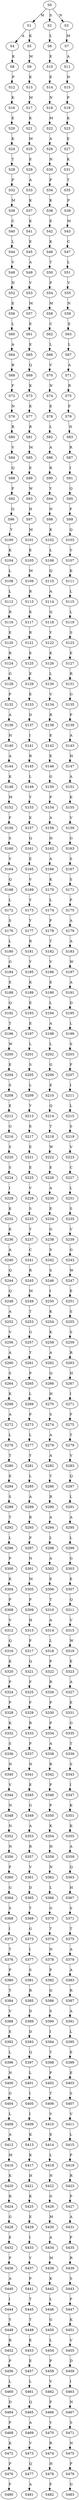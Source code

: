 strict digraph  {
	S0 -> S1 [ label = M ];
	S0 -> S2 [ label = S ];
	S0 -> S3 [ label = N ];
	S1 -> S4 [ label = A ];
	S1 -> S5 [ label = K ];
	S2 -> S6 [ label = L ];
	S3 -> S7 [ label = M ];
	S4 -> S8 [ label = K ];
	S5 -> S9 [ label = M ];
	S6 -> S10 [ label = E ];
	S7 -> S11 [ label = A ];
	S8 -> S12 [ label = P ];
	S9 -> S13 [ label = K ];
	S10 -> S14 [ label = E ];
	S11 -> S15 [ label = N ];
	S12 -> S16 [ label = K ];
	S13 -> S17 [ label = M ];
	S14 -> S18 [ label = N ];
	S15 -> S19 [ label = P ];
	S16 -> S20 [ label = E ];
	S17 -> S21 [ label = K ];
	S18 -> S22 [ label = M ];
	S19 -> S23 [ label = K ];
	S20 -> S24 [ label = K ];
	S21 -> S25 [ label = M ];
	S22 -> S26 [ label = A ];
	S23 -> S27 [ label = E ];
	S24 -> S28 [ label = T ];
	S25 -> S29 [ label = E ];
	S26 -> S30 [ label = N ];
	S27 -> S31 [ label = K ];
	S28 -> S32 [ label = P ];
	S29 -> S33 [ label = A ];
	S30 -> S34 [ label = P ];
	S31 -> S35 [ label = T ];
	S32 -> S36 [ label = M ];
	S33 -> S37 [ label = K ];
	S34 -> S38 [ label = K ];
	S35 -> S39 [ label = P ];
	S36 -> S40 [ label = C ];
	S37 -> S41 [ label = K ];
	S38 -> S42 [ label = E ];
	S39 -> S43 [ label = M ];
	S40 -> S44 [ label = L ];
	S41 -> S45 [ label = E ];
	S42 -> S46 [ label = K ];
	S43 -> S47 [ label = C ];
	S44 -> S48 [ label = V ];
	S45 -> S49 [ label = A ];
	S46 -> S50 [ label = T ];
	S47 -> S51 [ label = L ];
	S48 -> S52 [ label = N ];
	S49 -> S53 [ label = V ];
	S50 -> S54 [ label = P ];
	S51 -> S55 [ label = V ];
	S52 -> S56 [ label = E ];
	S53 -> S57 [ label = M ];
	S54 -> S58 [ label = M ];
	S55 -> S59 [ label = N ];
	S56 -> S60 [ label = L ];
	S57 -> S61 [ label = E ];
	S58 -> S62 [ label = C ];
	S59 -> S63 [ label = E ];
	S60 -> S64 [ label = A ];
	S61 -> S65 [ label = E ];
	S62 -> S66 [ label = L ];
	S63 -> S67 [ label = L ];
	S64 -> S68 [ label = R ];
	S65 -> S69 [ label = Q ];
	S66 -> S70 [ label = V ];
	S67 -> S71 [ label = A ];
	S68 -> S72 [ label = F ];
	S69 -> S73 [ label = K ];
	S70 -> S74 [ label = N ];
	S71 -> S75 [ label = R ];
	S72 -> S76 [ label = N ];
	S73 -> S77 [ label = K ];
	S74 -> S78 [ label = E ];
	S75 -> S79 [ label = F ];
	S76 -> S80 [ label = R ];
	S77 -> S81 [ label = R ];
	S78 -> S82 [ label = L ];
	S79 -> S83 [ label = N ];
	S80 -> S84 [ label = V ];
	S81 -> S85 [ label = M ];
	S82 -> S86 [ label = A ];
	S83 -> S87 [ label = R ];
	S84 -> S88 [ label = Q ];
	S85 -> S89 [ label = E ];
	S86 -> S90 [ label = R ];
	S87 -> S91 [ label = I ];
	S88 -> S92 [ label = P ];
	S89 -> S93 [ label = W ];
	S90 -> S94 [ label = Y ];
	S91 -> S95 [ label = Q ];
	S92 -> S96 [ label = Q ];
	S93 -> S97 [ label = H ];
	S94 -> S98 [ label = N ];
	S95 -> S99 [ label = P ];
	S96 -> S100 [ label = Y ];
	S97 -> S101 [ label = M ];
	S98 -> S102 [ label = K ];
	S99 -> S103 [ label = Q ];
	S100 -> S104 [ label = K ];
	S101 -> S105 [ label = E ];
	S102 -> S106 [ label = L ];
	S103 -> S107 [ label = Y ];
	S104 -> S108 [ label = L ];
	S105 -> S109 [ label = M ];
	S106 -> S110 [ label = Q ];
	S107 -> S111 [ label = K ];
	S108 -> S112 [ label = L ];
	S109 -> S113 [ label = R ];
	S110 -> S114 [ label = A ];
	S111 -> S115 [ label = L ];
	S112 -> S116 [ label = R ];
	S113 -> S117 [ label = K ];
	S114 -> S118 [ label = Q ];
	S115 -> S119 [ label = L ];
	S116 -> S120 [ label = E ];
	S117 -> S121 [ label = R ];
	S118 -> S122 [ label = Y ];
	S119 -> S123 [ label = S ];
	S120 -> S124 [ label = R ];
	S121 -> S125 [ label = E ];
	S122 -> S126 [ label = K ];
	S123 -> S127 [ label = E ];
	S124 -> S128 [ label = G ];
	S125 -> S129 [ label = E ];
	S126 -> S130 [ label = L ];
	S127 -> S131 [ label = R ];
	S128 -> S132 [ label = P ];
	S129 -> S133 [ label = E ];
	S130 -> S134 [ label = V ];
	S131 -> S135 [ label = G ];
	S132 -> S136 [ label = A ];
	S133 -> S137 [ label = D ];
	S134 -> S138 [ label = R ];
	S135 -> S139 [ label = P ];
	S136 -> S140 [ label = H ];
	S137 -> S141 [ label = I ];
	S138 -> S142 [ label = E ];
	S139 -> S143 [ label = A ];
	S140 -> S144 [ label = A ];
	S141 -> S145 [ label = R ];
	S142 -> S146 [ label = E ];
	S143 -> S147 [ label = H ];
	S144 -> S148 [ label = K ];
	S145 -> S149 [ label = L ];
	S146 -> S150 [ label = G ];
	S147 -> S151 [ label = A ];
	S148 -> S152 [ label = M ];
	S149 -> S153 [ label = Y ];
	S150 -> S154 [ label = P ];
	S151 -> S155 [ label = K ];
	S152 -> S156 [ label = F ];
	S153 -> S157 [ label = E ];
	S154 -> S158 [ label = A ];
	S155 -> S159 [ label = V ];
	S156 -> S160 [ label = S ];
	S157 -> S161 [ label = Q ];
	S158 -> S162 [ label = H ];
	S159 -> S163 [ label = G ];
	S160 -> S164 [ label = V ];
	S161 -> S165 [ label = E ];
	S162 -> S166 [ label = A ];
	S163 -> S167 [ label = S ];
	S164 -> S168 [ label = Q ];
	S165 -> S169 [ label = V ];
	S166 -> S170 [ label = K ];
	S167 -> S171 [ label = S ];
	S168 -> S172 [ label = L ];
	S169 -> S173 [ label = Y ];
	S170 -> S174 [ label = L ];
	S171 -> S175 [ label = P ];
	S172 -> S176 [ label = S ];
	S173 -> S177 [ label = Y ];
	S174 -> S178 [ label = F ];
	S175 -> S179 [ label = A ];
	S176 -> S180 [ label = L ];
	S177 -> S181 [ label = R ];
	S178 -> S182 [ label = T ];
	S179 -> S183 [ label = A ];
	S180 -> S184 [ label = G ];
	S181 -> S185 [ label = Y ];
	S182 -> S186 [ label = V ];
	S183 -> S187 [ label = W ];
	S184 -> S188 [ label = E ];
	S185 -> S189 [ label = K ];
	S186 -> S190 [ label = E ];
	S187 -> S191 [ label = A ];
	S188 -> S192 [ label = Q ];
	S189 -> S193 [ label = E ];
	S190 -> S194 [ label = L ];
	S191 -> S195 [ label = D ];
	S192 -> S196 [ label = T ];
	S193 -> S197 [ label = E ];
	S194 -> S198 [ label = A ];
	S195 -> S199 [ label = L ];
	S196 -> S200 [ label = W ];
	S197 -> S201 [ label = L ];
	S198 -> S202 [ label = L ];
	S199 -> S203 [ label = S ];
	S200 -> S204 [ label = E ];
	S201 -> S205 [ label = S ];
	S202 -> S206 [ label = G ];
	S203 -> S207 [ label = F ];
	S204 -> S208 [ label = S ];
	S205 -> S209 [ label = L ];
	S206 -> S210 [ label = E ];
	S207 -> S211 [ label = I ];
	S208 -> S212 [ label = E ];
	S209 -> S213 [ label = Y ];
	S210 -> S214 [ label = Q ];
	S211 -> S215 [ label = L ];
	S212 -> S216 [ label = G ];
	S213 -> S217 [ label = E ];
	S214 -> S218 [ label = T ];
	S215 -> S219 [ label = S ];
	S216 -> S220 [ label = S ];
	S217 -> S221 [ label = E ];
	S218 -> S222 [ label = W ];
	S219 -> S223 [ label = V ];
	S220 -> S224 [ label = S ];
	S221 -> S225 [ label = E ];
	S222 -> S226 [ label = E ];
	S223 -> S227 [ label = C ];
	S224 -> S228 [ label = I ];
	S225 -> S229 [ label = V ];
	S226 -> S230 [ label = A ];
	S227 -> S231 [ label = L ];
	S228 -> S232 [ label = K ];
	S229 -> S233 [ label = S ];
	S230 -> S234 [ label = E ];
	S231 -> S235 [ label = S ];
	S232 -> S236 [ label = K ];
	S233 -> S237 [ label = Y ];
	S234 -> S238 [ label = G ];
	S235 -> S239 [ label = V ];
	S236 -> S240 [ label = A ];
	S237 -> S241 [ label = C ];
	S238 -> S242 [ label = S ];
	S239 -> S243 [ label = G ];
	S240 -> S244 [ label = Q ];
	S241 -> S245 [ label = R ];
	S242 -> S246 [ label = S ];
	S243 -> S247 [ label = W ];
	S244 -> S248 [ label = Q ];
	S245 -> S249 [ label = M ];
	S246 -> S250 [ label = I ];
	S247 -> S251 [ label = E ];
	S248 -> S252 [ label = A ];
	S249 -> S253 [ label = T ];
	S250 -> S254 [ label = K ];
	S251 -> S255 [ label = S ];
	S252 -> S256 [ label = V ];
	S253 -> S257 [ label = G ];
	S254 -> S258 [ label = K ];
	S255 -> S259 [ label = S ];
	S256 -> S260 [ label = A ];
	S257 -> S261 [ label = T ];
	S258 -> S262 [ label = A ];
	S259 -> S263 [ label = R ];
	S260 -> S264 [ label = S ];
	S261 -> S265 [ label = P ];
	S262 -> S266 [ label = Q ];
	S263 -> S267 [ label = H ];
	S264 -> S268 [ label = K ];
	S265 -> S269 [ label = L ];
	S266 -> S270 [ label = H ];
	S267 -> S271 [ label = I ];
	S268 -> S272 [ label = A ];
	S269 -> S273 [ label = P ];
	S270 -> S274 [ label = S ];
	S271 -> S275 [ label = F ];
	S272 -> S276 [ label = L ];
	S273 -> S277 [ label = L ];
	S274 -> S278 [ label = A ];
	S275 -> S279 [ label = T ];
	S276 -> S280 [ label = T ];
	S277 -> S281 [ label = Y ];
	S278 -> S282 [ label = A ];
	S279 -> S283 [ label = V ];
	S280 -> S284 [ label = E ];
	S281 -> S285 [ label = L ];
	S282 -> S286 [ label = T ];
	S283 -> S287 [ label = Q ];
	S284 -> S288 [ label = S ];
	S285 -> S289 [ label = A ];
	S286 -> S290 [ label = R ];
	S287 -> S291 [ label = L ];
	S288 -> S292 [ label = T ];
	S289 -> S293 [ label = R ];
	S290 -> S294 [ label = A ];
	S291 -> S295 [ label = A ];
	S292 -> S296 [ label = L ];
	S293 -> S297 [ label = P ];
	S294 -> S298 [ label = L ];
	S295 -> S299 [ label = L ];
	S296 -> S300 [ label = P ];
	S297 -> S301 [ label = N ];
	S298 -> S302 [ label = A ];
	S299 -> S303 [ label = G ];
	S300 -> S304 [ label = K ];
	S301 -> S305 [ label = M ];
	S302 -> S306 [ label = E ];
	S303 -> S307 [ label = E ];
	S304 -> S308 [ label = P ];
	S305 -> S309 [ label = P ];
	S306 -> S310 [ label = T ];
	S307 -> S311 [ label = Q ];
	S308 -> S312 [ label = V ];
	S309 -> S313 [ label = H ];
	S310 -> S314 [ label = A ];
	S311 -> S315 [ label = V ];
	S312 -> S316 [ label = Q ];
	S313 -> S317 [ label = F ];
	S314 -> S318 [ label = L ];
	S315 -> S319 [ label = W ];
	S316 -> S320 [ label = K ];
	S317 -> S321 [ label = Q ];
	S318 -> S322 [ label = P ];
	S319 -> S323 [ label = E ];
	S320 -> S324 [ label = P ];
	S321 -> S325 [ label = F ];
	S322 -> S326 [ label = R ];
	S323 -> S327 [ label = A ];
	S324 -> S328 [ label = P ];
	S325 -> S329 [ label = F ];
	S326 -> S330 [ label = P ];
	S327 -> S331 [ label = E ];
	S328 -> S332 [ label = K ];
	S329 -> S333 [ label = R ];
	S330 -> S334 [ label = P ];
	S331 -> S335 [ label = G ];
	S332 -> S336 [ label = S ];
	S333 -> S337 [ label = P ];
	S334 -> S338 [ label = A ];
	S335 -> S339 [ label = T ];
	S336 -> S340 [ label = N ];
	S337 -> S341 [ label = N ];
	S338 -> S342 [ label = R ];
	S339 -> S343 [ label = S ];
	S340 -> S344 [ label = V ];
	S341 -> S345 [ label = E ];
	S342 -> S346 [ label = P ];
	S343 -> S347 [ label = I ];
	S344 -> S348 [ label = N ];
	S345 -> S349 [ label = G ];
	S346 -> S350 [ label = P ];
	S347 -> S351 [ label = K ];
	S348 -> S352 [ label = N ];
	S349 -> S353 [ label = A ];
	S350 -> S354 [ label = K ];
	S351 -> S355 [ label = K ];
	S352 -> S356 [ label = N ];
	S353 -> S357 [ label = R ];
	S354 -> S358 [ label = H ];
	S355 -> S359 [ label = A ];
	S356 -> S360 [ label = P ];
	S357 -> S361 [ label = V ];
	S358 -> S362 [ label = N ];
	S359 -> S363 [ label = Q ];
	S360 -> S364 [ label = G ];
	S361 -> S365 [ label = D ];
	S362 -> S366 [ label = L ];
	S363 -> S367 [ label = H ];
	S364 -> S368 [ label = S ];
	S365 -> S369 [ label = T ];
	S366 -> S370 [ label = G ];
	S367 -> S371 [ label = S ];
	S368 -> S372 [ label = I ];
	S369 -> S373 [ label = G ];
	S370 -> S374 [ label = T ];
	S371 -> S375 [ label = T ];
	S372 -> S376 [ label = T ];
	S373 -> S377 [ label = I ];
	S374 -> S378 [ label = N ];
	S375 -> S379 [ label = A ];
	S376 -> S380 [ label = P ];
	S377 -> S381 [ label = S ];
	S378 -> S382 [ label = P ];
	S379 -> S383 [ label = A ];
	S380 -> S384 [ label = T ];
	S381 -> S385 [ label = R ];
	S382 -> S386 [ label = G ];
	S383 -> S387 [ label = R ];
	S384 -> S388 [ label = V ];
	S385 -> S389 [ label = D ];
	S386 -> S390 [ label = S ];
	S387 -> S391 [ label = A ];
	S388 -> S392 [ label = E ];
	S389 -> S393 [ label = D ];
	S390 -> S394 [ label = I ];
	S391 -> S395 [ label = L ];
	S392 -> S396 [ label = L ];
	S393 -> S397 [ label = Q ];
	S394 -> S398 [ label = T ];
	S395 -> S399 [ label = E ];
	S396 -> S400 [ label = N ];
	S397 -> S401 [ label = L ];
	S398 -> S402 [ label = P ];
	S399 -> S403 [ label = E ];
	S400 -> S404 [ label = G ];
	S401 -> S405 [ label = I ];
	S402 -> S406 [ label = T ];
	S403 -> S407 [ label = S ];
	S404 -> S408 [ label = L ];
	S405 -> S409 [ label = I ];
	S406 -> S410 [ label = V ];
	S407 -> S411 [ label = V ];
	S408 -> S412 [ label = A ];
	S409 -> S413 [ label = K ];
	S410 -> S414 [ label = E ];
	S411 -> S415 [ label = L ];
	S412 -> S416 [ label = M ];
	S413 -> S417 [ label = K ];
	S414 -> S418 [ label = L ];
	S415 -> S419 [ label = P ];
	S416 -> S420 [ label = K ];
	S417 -> S421 [ label = H ];
	S418 -> S422 [ label = N ];
	S419 -> S423 [ label = R ];
	S420 -> S424 [ label = R ];
	S421 -> S425 [ label = K ];
	S422 -> S426 [ label = G ];
	S423 -> S427 [ label = P ];
	S424 -> S428 [ label = G ];
	S425 -> S429 [ label = E ];
	S426 -> S430 [ label = M ];
	S427 -> S431 [ label = A ];
	S428 -> S432 [ label = E ];
	S429 -> S433 [ label = I ];
	S430 -> S434 [ label = A ];
	S431 -> S435 [ label = P ];
	S432 -> S436 [ label = P ];
	S433 -> S437 [ label = Y ];
	S434 -> S438 [ label = M ];
	S435 -> S439 [ label = R ];
	S436 -> S440 [ label = A ];
	S437 -> S441 [ label = P ];
	S438 -> S442 [ label = K ];
	S439 -> S443 [ label = S ];
	S440 -> S444 [ label = I ];
	S441 -> S445 [ label = T ];
	S442 -> S446 [ label = L ];
	S443 -> S447 [ label = P ];
	S444 -> S448 [ label = Y ];
	S445 -> S449 [ label = T ];
	S446 -> S450 [ label = G ];
	S447 -> S451 [ label = K ];
	S448 -> S452 [ label = R ];
	S449 -> S453 [ label = E ];
	S450 -> S454 [ label = L ];
	S451 -> S455 [ label = V ];
	S452 -> S456 [ label = P ];
	S453 -> S457 [ label = E ];
	S454 -> S458 [ label = P ];
	S455 -> S459 [ label = D ];
	S456 -> S460 [ label = L ];
	S457 -> S461 [ label = L ];
	S458 -> S462 [ label = V ];
	S459 -> S463 [ label = I ];
	S460 -> S464 [ label = D ];
	S461 -> S465 [ label = Q ];
	S462 -> S466 [ label = F ];
	S463 -> S467 [ label = N ];
	S464 -> S468 [ label = P ];
	S465 -> S469 [ label = A ];
	S466 -> S470 [ label = Y ];
	S467 -> S471 [ label = S ];
	S468 -> S472 [ label = K ];
	S469 -> S473 [ label = V ];
	S470 -> S474 [ label = R ];
	S471 -> S475 [ label = N ];
	S472 -> S476 [ label = P ];
	S473 -> S477 [ label = Q ];
	S474 -> S478 [ label = H ];
	S475 -> S479 [ label = P ];
	S476 -> S480 [ label = F ];
	S477 -> S481 [ label = A ];
	S478 -> S482 [ label = F ];
	S479 -> S483 [ label = G ];
}
